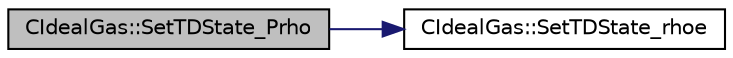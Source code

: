digraph "CIdealGas::SetTDState_Prho"
{
  edge [fontname="Helvetica",fontsize="10",labelfontname="Helvetica",labelfontsize="10"];
  node [fontname="Helvetica",fontsize="10",shape=record];
  rankdir="LR";
  Node17 [label="CIdealGas::SetTDState_Prho",height=0.2,width=0.4,color="black", fillcolor="grey75", style="filled", fontcolor="black"];
  Node17 -> Node18 [color="midnightblue",fontsize="10",style="solid",fontname="Helvetica"];
  Node18 [label="CIdealGas::SetTDState_rhoe",height=0.2,width=0.4,color="black", fillcolor="white", style="filled",URL="$class_c_ideal_gas.html#a96b00a0fd8f44b37c0f39265a0431fc3",tooltip="Set the Dimensionless State using Density and Internal Energy. "];
}
